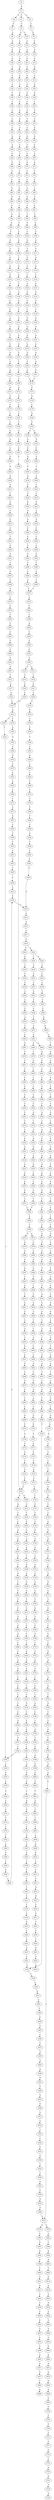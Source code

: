 strict digraph  {
	S0 -> S1 [ label = G ];
	S1 -> S2 [ label = A ];
	S1 -> S3 [ label = C ];
	S1 -> S4 [ label = G ];
	S2 -> S5 [ label = T ];
	S3 -> S6 [ label = T ];
	S4 -> S7 [ label = T ];
	S5 -> S8 [ label = A ];
	S6 -> S9 [ label = A ];
	S6 -> S10 [ label = C ];
	S7 -> S11 [ label = G ];
	S8 -> S12 [ label = A ];
	S9 -> S13 [ label = C ];
	S10 -> S14 [ label = C ];
	S11 -> S15 [ label = C ];
	S12 -> S16 [ label = A ];
	S13 -> S17 [ label = G ];
	S14 -> S18 [ label = A ];
	S15 -> S19 [ label = A ];
	S16 -> S20 [ label = A ];
	S17 -> S21 [ label = A ];
	S18 -> S22 [ label = C ];
	S19 -> S23 [ label = C ];
	S20 -> S24 [ label = A ];
	S21 -> S25 [ label = G ];
	S22 -> S26 [ label = C ];
	S23 -> S27 [ label = G ];
	S24 -> S28 [ label = C ];
	S25 -> S29 [ label = A ];
	S26 -> S30 [ label = G ];
	S27 -> S31 [ label = C ];
	S28 -> S32 [ label = T ];
	S29 -> S33 [ label = A ];
	S30 -> S34 [ label = G ];
	S31 -> S35 [ label = G ];
	S32 -> S36 [ label = T ];
	S33 -> S37 [ label = C ];
	S34 -> S38 [ label = A ];
	S35 -> S39 [ label = G ];
	S36 -> S40 [ label = T ];
	S37 -> S41 [ label = T ];
	S38 -> S42 [ label = C ];
	S39 -> S43 [ label = T ];
	S40 -> S44 [ label = G ];
	S41 -> S45 [ label = G ];
	S42 -> S46 [ label = G ];
	S43 -> S47 [ label = G ];
	S44 -> S48 [ label = C ];
	S45 -> S49 [ label = G ];
	S46 -> S50 [ label = T ];
	S47 -> S51 [ label = C ];
	S48 -> S52 [ label = C ];
	S49 -> S53 [ label = C ];
	S50 -> S54 [ label = C ];
	S51 -> S55 [ label = C ];
	S52 -> S56 [ label = G ];
	S53 -> S57 [ label = G ];
	S54 -> S58 [ label = G ];
	S55 -> S59 [ label = G ];
	S56 -> S60 [ label = T ];
	S57 -> S61 [ label = C ];
	S58 -> S62 [ label = T ];
	S59 -> S63 [ label = C ];
	S60 -> S64 [ label = A ];
	S61 -> S65 [ label = A ];
	S62 -> S66 [ label = G ];
	S63 -> S67 [ label = A ];
	S64 -> S68 [ label = G ];
	S65 -> S69 [ label = G ];
	S66 -> S70 [ label = A ];
	S67 -> S71 [ label = A ];
	S68 -> S72 [ label = C ];
	S69 -> S73 [ label = C ];
	S70 -> S74 [ label = C ];
	S71 -> S75 [ label = C ];
	S72 -> S76 [ label = C ];
	S73 -> S77 [ label = G ];
	S74 -> S78 [ label = C ];
	S75 -> S79 [ label = C ];
	S76 -> S80 [ label = G ];
	S77 -> S81 [ label = G ];
	S78 -> S82 [ label = G ];
	S79 -> S83 [ label = A ];
	S80 -> S84 [ label = G ];
	S81 -> S85 [ label = G ];
	S82 -> S86 [ label = G ];
	S83 -> S87 [ label = G ];
	S84 -> S88 [ label = T ];
	S85 -> S89 [ label = T ];
	S86 -> S90 [ label = T ];
	S87 -> S91 [ label = T ];
	S88 -> S92 [ label = G ];
	S89 -> S93 [ label = G ];
	S90 -> S94 [ label = C ];
	S91 -> S95 [ label = C ];
	S92 -> S96 [ label = A ];
	S93 -> S97 [ label = C ];
	S94 -> S98 [ label = G ];
	S95 -> S99 [ label = G ];
	S96 -> S100 [ label = C ];
	S97 -> S101 [ label = C ];
	S98 -> S102 [ label = C ];
	S99 -> S103 [ label = C ];
	S100 -> S104 [ label = G ];
	S101 -> S105 [ label = G ];
	S102 -> S106 [ label = G ];
	S103 -> S107 [ label = G ];
	S104 -> S108 [ label = T ];
	S105 -> S109 [ label = C ];
	S106 -> S110 [ label = T ];
	S107 -> S111 [ label = C ];
	S108 -> S112 [ label = G ];
	S109 -> S113 [ label = C ];
	S110 -> S114 [ label = A ];
	S111 -> S115 [ label = A ];
	S112 -> S116 [ label = G ];
	S113 -> S117 [ label = G ];
	S114 -> S118 [ label = G ];
	S115 -> S119 [ label = G ];
	S116 -> S120 [ label = G ];
	S117 -> S121 [ label = G ];
	S118 -> S122 [ label = C ];
	S119 -> S123 [ label = C ];
	S120 -> S124 [ label = T ];
	S121 -> S125 [ label = T ];
	S122 -> S126 [ label = C ];
	S123 -> S127 [ label = C ];
	S124 -> S128 [ label = A ];
	S125 -> S129 [ label = G ];
	S126 -> S130 [ label = G ];
	S127 -> S131 [ label = G ];
	S128 -> S132 [ label = C ];
	S129 -> S133 [ label = G ];
	S130 -> S134 [ label = C ];
	S131 -> S135 [ label = G ];
	S132 -> S136 [ label = T ];
	S133 -> S137 [ label = T ];
	S134 -> S138 [ label = T ];
	S135 -> S139 [ label = T ];
	S136 -> S140 [ label = A ];
	S137 -> S141 [ label = G ];
	S138 -> S142 [ label = G ];
	S139 -> S143 [ label = G ];
	S140 -> S144 [ label = T ];
	S141 -> S145 [ label = G ];
	S142 -> S146 [ label = G ];
	S143 -> S147 [ label = G ];
	S144 -> S148 [ label = T ];
	S145 -> S149 [ label = A ];
	S146 -> S150 [ label = A ];
	S147 -> S151 [ label = A ];
	S148 -> S152 [ label = G ];
	S149 -> S153 [ label = A ];
	S150 -> S154 [ label = A ];
	S151 -> S155 [ label = A ];
	S152 -> S156 [ label = G ];
	S153 -> S157 [ label = C ];
	S154 -> S158 [ label = G ];
	S155 -> S159 [ label = G ];
	S156 -> S160 [ label = A ];
	S157 -> S161 [ label = C ];
	S158 -> S162 [ label = A ];
	S159 -> S163 [ label = A ];
	S160 -> S164 [ label = A ];
	S161 -> S165 [ label = T ];
	S162 -> S166 [ label = A ];
	S163 -> S167 [ label = A ];
	S164 -> S168 [ label = C ];
	S165 -> S169 [ label = C ];
	S166 -> S170 [ label = C ];
	S167 -> S170 [ label = C ];
	S168 -> S171 [ label = G ];
	S169 -> S172 [ label = G ];
	S170 -> S173 [ label = G ];
	S171 -> S174 [ label = G ];
	S172 -> S175 [ label = G ];
	S173 -> S176 [ label = G ];
	S174 -> S177 [ label = T ];
	S175 -> S178 [ label = C ];
	S176 -> S179 [ label = C ];
	S177 -> S180 [ label = A ];
	S178 -> S181 [ label = A ];
	S179 -> S182 [ label = A ];
	S180 -> S183 [ label = C ];
	S181 -> S184 [ label = C ];
	S182 -> S185 [ label = C ];
	S183 -> S186 [ label = G ];
	S184 -> S187 [ label = G ];
	S185 -> S188 [ label = C ];
	S185 -> S189 [ label = T ];
	S186 -> S190 [ label = A ];
	S187 -> S191 [ label = C ];
	S188 -> S192 [ label = G ];
	S189 -> S193 [ label = G ];
	S190 -> S194 [ label = A ];
	S191 -> S195 [ label = G ];
	S192 -> S196 [ label = G ];
	S193 -> S197 [ label = G ];
	S194 -> S198 [ label = G ];
	S195 -> S199 [ label = C ];
	S196 -> S200 [ label = G ];
	S197 -> S201 [ label = G ];
	S198 -> S202 [ label = A ];
	S199 -> S203 [ label = G ];
	S200 -> S204 [ label = A ];
	S201 -> S205 [ label = A ];
	S202 -> S206 [ label = A ];
	S203 -> S207 [ label = C ];
	S203 -> S208 [ label = G ];
	S204 -> S209 [ label = A ];
	S205 -> S210 [ label = A ];
	S206 -> S211 [ label = G ];
	S207 -> S212 [ label = G ];
	S208 -> S213 [ label = C ];
	S209 -> S214 [ label = T ];
	S210 -> S215 [ label = C ];
	S211 -> S216 [ label = T ];
	S212 -> S217 [ label = T ];
	S213 -> S218 [ label = T ];
	S214 -> S219 [ label = T ];
	S215 -> S220 [ label = T ];
	S216 -> S221 [ label = G ];
	S217 -> S222 [ label = C ];
	S218 -> S223 [ label = G ];
	S219 -> S224 [ label = G ];
	S220 -> S225 [ label = G ];
	S221 -> S226 [ label = T ];
	S222 -> S227 [ label = G ];
	S223 -> S228 [ label = G ];
	S224 -> S229 [ label = A ];
	S225 -> S230 [ label = G ];
	S226 -> S231 [ label = C ];
	S227 -> S232 [ label = A ];
	S228 -> S233 [ label = A ];
	S229 -> S234 [ label = A ];
	S230 -> S235 [ label = A ];
	S231 -> S236 [ label = C ];
	S232 -> S237 [ label = C ];
	S233 -> S238 [ label = A ];
	S234 -> S239 [ label = C ];
	S235 -> S240 [ label = C ];
	S236 -> S241 [ label = T ];
	S237 -> S242 [ label = G ];
	S238 -> S243 [ label = T ];
	S239 -> S244 [ label = C ];
	S240 -> S245 [ label = C ];
	S241 -> S246 [ label = G ];
	S242 -> S247 [ label = C ];
	S243 -> S248 [ label = G ];
	S244 -> S249 [ label = C ];
	S245 -> S250 [ label = C ];
	S246 -> S251 [ label = G ];
	S247 -> S252 [ label = G ];
	S248 -> S253 [ label = G ];
	S249 -> S254 [ label = G ];
	S250 -> S255 [ label = G ];
	S251 -> S256 [ label = C ];
	S252 -> S257 [ label = C ];
	S253 -> S258 [ label = G ];
	S254 -> S259 [ label = T ];
	S255 -> S260 [ label = T ];
	S256 -> S261 [ label = C ];
	S257 -> S262 [ label = C ];
	S258 -> S263 [ label = G ];
	S259 -> S264 [ label = C ];
	S260 -> S265 [ label = C ];
	S261 -> S266 [ label = T ];
	S262 -> S267 [ label = T ];
	S263 -> S268 [ label = T ];
	S264 -> S269 [ label = T ];
	S265 -> S270 [ label = T ];
	S266 -> S271 [ label = G ];
	S267 -> S272 [ label = C ];
	S268 -> S273 [ label = C ];
	S269 -> S274 [ label = C ];
	S270 -> S274 [ label = C ];
	S271 -> S275 [ label = G ];
	S272 -> S276 [ label = G ];
	S273 -> S277 [ label = C ];
	S274 -> S278 [ label = G ];
	S275 -> S279 [ label = G ];
	S276 -> S280 [ label = G ];
	S277 -> S281 [ label = G ];
	S278 -> S282 [ label = G ];
	S279 -> S283 [ label = T ];
	S280 -> S284 [ label = G ];
	S281 -> S285 [ label = C ];
	S282 -> S286 [ label = C ];
	S283 -> S287 [ label = C ];
	S284 -> S288 [ label = C ];
	S285 -> S289 [ label = C ];
	S286 -> S290 [ label = A ];
	S287 -> S291 [ label = C ];
	S288 -> S292 [ label = T ];
	S289 -> S293 [ label = G ];
	S290 -> S294 [ label = C ];
	S291 -> S295 [ label = C ];
	S292 -> S296 [ label = C ];
	S293 -> S297 [ label = G ];
	S294 -> S298 [ label = C ];
	S295 -> S299 [ label = G ];
	S296 -> S300 [ label = A ];
	S297 -> S301 [ label = A ];
	S298 -> S302 [ label = G ];
	S299 -> S303 [ label = A ];
	S300 -> S304 [ label = C ];
	S301 -> S305 [ label = A ];
	S302 -> S306 [ label = A ];
	S303 -> S307 [ label = G ];
	S304 -> S308 [ label = G ];
	S305 -> S309 [ label = C ];
	S306 -> S310 [ label = G ];
	S306 -> S311 [ label = A ];
	S307 -> S312 [ label = T ];
	S308 -> S313 [ label = T ];
	S309 -> S314 [ label = T ];
	S310 -> S315 [ label = T ];
	S311 -> S316 [ label = T ];
	S312 -> S317 [ label = C ];
	S313 -> S318 [ label = C ];
	S314 -> S319 [ label = G ];
	S315 -> S320 [ label = C ];
	S316 -> S321 [ label = G ];
	S317 -> S322 [ label = C ];
	S318 -> S323 [ label = C ];
	S319 -> S324 [ label = C ];
	S320 -> S325 [ label = C ];
	S321 -> S326 [ label = T ];
	S322 -> S327 [ label = A ];
	S323 -> S328 [ label = A ];
	S324 -> S329 [ label = A ];
	S325 -> S327 [ label = A ];
	S326 -> S330 [ label = A ];
	S327 -> S331 [ label = G ];
	S328 -> S332 [ label = G ];
	S329 -> S333 [ label = A ];
	S330 -> S334 [ label = G ];
	S331 -> S335 [ label = T ];
	S331 -> S336 [ label = C ];
	S332 -> S337 [ label = C ];
	S333 -> S338 [ label = C ];
	S334 -> S339 [ label = T ];
	S335 -> S340 [ label = A ];
	S336 -> S341 [ label = T ];
	S337 -> S342 [ label = T ];
	S338 -> S343 [ label = C ];
	S339 -> S344 [ label = T ];
	S340 -> S345 [ label = G ];
	S341 -> S346 [ label = T ];
	S342 -> S346 [ label = T ];
	S343 -> S347 [ label = A ];
	S344 -> S348 [ label = T ];
	S345 -> S349 [ label = G ];
	S346 -> S350 [ label = C ];
	S347 -> S351 [ label = G ];
	S348 -> S352 [ label = C ];
	S349 -> S353 [ label = G ];
	S350 -> S354 [ label = A ];
	S351 -> S355 [ label = A ];
	S352 -> S356 [ label = A ];
	S353 -> S357 [ label = T ];
	S354 -> S358 [ label = C ];
	S355 -> S359 [ label = A ];
	S356 -> S360 [ label = C ];
	S357 -> S361 [ label = C ];
	S358 -> S362 [ label = G ];
	S359 -> S363 [ label = C ];
	S360 -> S364 [ label = T ];
	S361 -> S365 [ label = A ];
	S362 -> S366 [ label = C ];
	S363 -> S367 [ label = A ];
	S364 -> S368 [ label = C ];
	S365 -> S369 [ label = C ];
	S366 -> S370 [ label = C ];
	S367 -> S371 [ label = G ];
	S368 -> S372 [ label = C ];
	S369 -> S373 [ label = T ];
	S370 -> S374 [ label = C ];
	S371 -> S375 [ label = C ];
	S372 -> S376 [ label = T ];
	S373 -> S377 [ label = C ];
	S374 -> S378 [ label = T ];
	S375 -> S379 [ label = C ];
	S376 -> S380 [ label = T ];
	S377 -> S381 [ label = G ];
	S378 -> S382 [ label = T ];
	S379 -> S383 [ label = G ];
	S380 -> S384 [ label = T ];
	S381 -> S385 [ label = C ];
	S382 -> S386 [ label = C ];
	S383 -> S387 [ label = T ];
	S384 -> S388 [ label = C ];
	S385 -> S389 [ label = T ];
	S386 -> S390 [ label = A ];
	S387 -> S391 [ label = C ];
	S388 -> S392 [ label = A ];
	S389 -> S393 [ label = T ];
	S390 -> S394 [ label = T ];
	S391 -> S395 [ label = C ];
	S392 -> S396 [ label = T ];
	S393 -> S397 [ label = C ];
	S394 -> S398 [ label = C ];
	S395 -> S399 [ label = T ];
	S396 -> S400 [ label = C ];
	S397 -> S401 [ label = A ];
	S398 -> S402 [ label = C ];
	S399 -> S403 [ label = C ];
	S400 -> S404 [ label = C ];
	S401 -> S405 [ label = T ];
	S402 -> S406 [ label = A ];
	S403 -> S407 [ label = T ];
	S404 -> S408 [ label = A ];
	S405 -> S409 [ label = C ];
	S406 -> S410 [ label = G ];
	S407 -> S411 [ label = G ];
	S408 -> S410 [ label = G ];
	S409 -> S412 [ label = C ];
	S410 -> S413 [ label = A ];
	S411 -> S414 [ label = T ];
	S412 -> S406 [ label = A ];
	S413 -> S415 [ label = A ];
	S414 -> S416 [ label = C ];
	S415 -> S417 [ label = C ];
	S416 -> S418 [ label = G ];
	S417 -> S419 [ label = C ];
	S418 -> S420 [ label = T ];
	S419 -> S421 [ label = A ];
	S419 -> S422 [ label = G ];
	S420 -> S423 [ label = G ];
	S421 -> S424 [ label = G ];
	S421 -> S425 [ label = C ];
	S422 -> S426 [ label = G ];
	S423 -> S427 [ label = G ];
	S424 -> S428 [ label = A ];
	S425 -> S429 [ label = C ];
	S426 -> S430 [ label = A ];
	S427 -> S431 [ label = T ];
	S428 -> S432 [ label = C ];
	S429 -> S433 [ label = A ];
	S430 -> S434 [ label = C ];
	S431 -> S435 [ label = A ];
	S432 -> S436 [ label = T ];
	S433 -> S437 [ label = C ];
	S434 -> S438 [ label = G ];
	S435 -> S439 [ label = C ];
	S436 -> S440 [ label = C ];
	S437 -> S441 [ label = C ];
	S438 -> S442 [ label = C ];
	S439 -> S443 [ label = C ];
	S440 -> S444 [ label = C ];
	S441 -> S445 [ label = C ];
	S442 -> S446 [ label = C ];
	S443 -> S447 [ label = G ];
	S444 -> S448 [ label = C ];
	S445 -> S449 [ label = C ];
	S446 -> S450 [ label = C ];
	S447 -> S451 [ label = G ];
	S448 -> S452 [ label = A ];
	S449 -> S453 [ label = T ];
	S450 -> S454 [ label = A ];
	S451 -> S455 [ label = T ];
	S452 -> S456 [ label = T ];
	S453 -> S457 [ label = T ];
	S454 -> S458 [ label = T ];
	S455 -> S459 [ label = G ];
	S456 -> S460 [ label = C ];
	S457 -> S461 [ label = C ];
	S458 -> S462 [ label = C ];
	S459 -> S463 [ label = G ];
	S460 -> S464 [ label = T ];
	S461 -> S465 [ label = C ];
	S461 -> S466 [ label = G ];
	S462 -> S467 [ label = G ];
	S463 -> S468 [ label = T ];
	S464 -> S469 [ label = G ];
	S465 -> S470 [ label = T ];
	S466 -> S471 [ label = A ];
	S467 -> S472 [ label = T ];
	S468 -> S473 [ label = T ];
	S469 -> S474 [ label = C ];
	S470 -> S475 [ label = G ];
	S471 -> S476 [ label = T ];
	S472 -> S477 [ label = C ];
	S473 -> S478 [ label = A ];
	S474 -> S479 [ label = C ];
	S475 -> S480 [ label = T ];
	S476 -> S481 [ label = C ];
	S477 -> S482 [ label = C ];
	S478 -> S483 [ label = G ];
	S479 -> S484 [ label = A ];
	S480 -> S485 [ label = C ];
	S481 -> S486 [ label = G ];
	S482 -> S487 [ label = T ];
	S483 -> S488 [ label = A ];
	S484 -> S489 [ label = G ];
	S485 -> S490 [ label = C ];
	S486 -> S491 [ label = T ];
	S487 -> S492 [ label = C ];
	S488 -> S493 [ label = A ];
	S489 -> S494 [ label = T ];
	S490 -> S495 [ label = T ];
	S491 -> S496 [ label = T ];
	S492 -> S497 [ label = T ];
	S493 -> S498 [ label = G ];
	S494 -> S499 [ label = C ];
	S495 -> S500 [ label = T ];
	S496 -> S501 [ label = T ];
	S497 -> S502 [ label = T ];
	S498 -> S503 [ label = G ];
	S499 -> S504 [ label = G ];
	S500 -> S505 [ label = G ];
	S501 -> S506 [ label = G ];
	S502 -> S507 [ label = C ];
	S503 -> S508 [ label = G ];
	S504 -> S509 [ label = T ];
	S505 -> S510 [ label = T ];
	S506 -> S511 [ label = T ];
	S507 -> S512 [ label = T ];
	S508 -> S513 [ label = G ];
	S509 -> S514 [ label = A ];
	S510 -> S515 [ label = A ];
	S511 -> S516 [ label = A ];
	S512 -> S517 [ label = C ];
	S513 -> S518 [ label = G ];
	S514 -> S519 [ label = A ];
	S515 -> S520 [ label = G ];
	S516 -> S521 [ label = G ];
	S517 -> S522 [ label = G ];
	S518 -> S523 [ label = T ];
	S519 -> S524 [ label = G ];
	S520 -> S525 [ label = G ];
	S521 -> S526 [ label = G ];
	S522 -> S527 [ label = G ];
	S523 -> S528 [ label = C ];
	S524 -> S529 [ label = A ];
	S525 -> S530 [ label = A ];
	S526 -> S531 [ label = A ];
	S527 -> S532 [ label = A ];
	S528 -> S533 [ label = C ];
	S529 -> S534 [ label = C ];
	S530 -> S535 [ label = G ];
	S531 -> S536 [ label = A ];
	S532 -> S537 [ label = G ];
	S533 -> S538 [ label = G ];
	S534 -> S539 [ label = G ];
	S535 -> S540 [ label = A ];
	S536 -> S541 [ label = A ];
	S537 -> S542 [ label = A ];
	S538 -> S543 [ label = T ];
	S539 -> S544 [ label = G ];
	S540 -> S545 [ label = G ];
	S541 -> S546 [ label = G ];
	S542 -> S547 [ label = G ];
	S543 -> S548 [ label = C ];
	S544 -> S549 [ label = C ];
	S545 -> S550 [ label = G ];
	S546 -> S551 [ label = G ];
	S547 -> S552 [ label = G ];
	S548 -> S553 [ label = G ];
	S549 -> S554 [ label = T ];
	S550 -> S555 [ label = T ];
	S551 -> S556 [ label = T ];
	S552 -> S557 [ label = T ];
	S553 -> S558 [ label = G ];
	S554 -> S559 [ label = C ];
	S555 -> S560 [ label = C ];
	S556 -> S561 [ label = C ];
	S557 -> S560 [ label = C ];
	S558 -> S562 [ label = A ];
	S559 -> S563 [ label = T ];
	S560 -> S564 [ label = C ];
	S561 -> S565 [ label = C ];
	S562 -> S566 [ label = A ];
	S563 -> S567 [ label = C ];
	S564 -> S568 [ label = C ];
	S565 -> S569 [ label = C ];
	S566 -> S570 [ label = C ];
	S567 -> S571 [ label = G ];
	S568 -> S572 [ label = A ];
	S568 -> S573 [ label = G ];
	S569 -> S574 [ label = G ];
	S570 -> S575 [ label = A ];
	S570 -> S576 [ label = T ];
	S571 -> S577 [ label = A ];
	S572 -> S578 [ label = G ];
	S573 -> S579 [ label = G ];
	S574 -> S580 [ label = A ];
	S575 -> S581 [ label = G ];
	S576 -> S582 [ label = A ];
	S577 -> S583 [ label = A ];
	S578 -> S584 [ label = A ];
	S579 -> S585 [ label = A ];
	S580 -> S586 [ label = A ];
	S581 -> S587 [ label = G ];
	S582 -> S588 [ label = C ];
	S583 -> S589 [ label = G ];
	S584 -> S590 [ label = G ];
	S585 -> S591 [ label = G ];
	S586 -> S592 [ label = G ];
	S587 -> S593 [ label = A ];
	S588 -> S594 [ label = A ];
	S589 -> S595 [ label = T ];
	S590 -> S596 [ label = C ];
	S591 -> S597 [ label = G ];
	S592 -> S598 [ label = T ];
	S593 -> S599 [ label = A ];
	S594 -> S600 [ label = A ];
	S595 -> S601 [ label = C ];
	S596 -> S602 [ label = C ];
	S597 -> S603 [ label = C ];
	S598 -> S604 [ label = C ];
	S599 -> S605 [ label = T ];
	S600 -> S606 [ label = C ];
	S601 -> S607 [ label = G ];
	S602 -> S608 [ label = A ];
	S603 -> S609 [ label = G ];
	S604 -> S610 [ label = G ];
	S605 -> S611 [ label = A ];
	S606 -> S612 [ label = G ];
	S607 -> S613 [ label = C ];
	S608 -> S614 [ label = C ];
	S609 -> S615 [ label = T ];
	S610 -> S616 [ label = A ];
	S611 -> S617 [ label = G ];
	S612 -> S618 [ label = A ];
	S613 -> S619 [ label = G ];
	S614 -> S620 [ label = G ];
	S615 -> S621 [ label = G ];
	S616 -> S622 [ label = G ];
	S617 -> S623 [ label = T ];
	S618 -> S624 [ label = A ];
	S619 -> S625 [ label = G ];
	S620 -> S626 [ label = G ];
	S621 -> S627 [ label = G ];
	S622 -> S628 [ label = G ];
	S623 -> S629 [ label = C ];
	S624 -> S630 [ label = A ];
	S625 -> S631 [ label = C ];
	S626 -> S632 [ label = T ];
	S627 -> S633 [ label = T ];
	S628 -> S634 [ label = T ];
	S629 -> S635 [ label = T ];
	S630 -> S636 [ label = A ];
	S631 -> S637 [ label = T ];
	S632 -> S638 [ label = T ];
	S633 -> S639 [ label = A ];
	S634 -> S640 [ label = A ];
	S635 -> S641 [ label = C ];
	S636 -> S642 [ label = C ];
	S637 -> S643 [ label = A ];
	S638 -> S644 [ label = A ];
	S639 -> S645 [ label = T ];
	S640 -> S646 [ label = T ];
	S641 -> S647 [ label = T ];
	S642 -> S648 [ label = A ];
	S643 -> S649 [ label = T ];
	S644 -> S650 [ label = C ];
	S645 -> S651 [ label = G ];
	S646 -> S652 [ label = A ];
	S647 -> S653 [ label = C ];
	S648 -> S654 [ label = G ];
	S649 -> S655 [ label = A ];
	S650 -> S656 [ label = T ];
	S651 -> S657 [ label = A ];
	S652 -> S658 [ label = A ];
	S653 -> S659 [ label = T ];
	S654 -> S660 [ label = A ];
	S655 -> S661 [ label = G ];
	S656 -> S662 [ label = G ];
	S657 -> S663 [ label = G ];
	S658 -> S664 [ label = G ];
	S659 -> S665 [ label = G ];
	S660 -> S666 [ label = A ];
	S661 -> S667 [ label = T ];
	S662 -> S668 [ label = C ];
	S663 -> S669 [ label = C ];
	S664 -> S670 [ label = T ];
	S665 -> S671 [ label = A ];
	S666 -> S672 [ label = G ];
	S667 -> S673 [ label = A ];
	S668 -> S674 [ label = A ];
	S669 -> S675 [ label = G ];
	S670 -> S676 [ label = C ];
	S671 -> S677 [ label = G ];
	S672 -> S678 [ label = G ];
	S673 -> S679 [ label = G ];
	S674 -> S680 [ label = G ];
	S675 -> S681 [ label = G ];
	S676 -> S682 [ label = G ];
	S677 -> S683 [ label = T ];
	S678 -> S684 [ label = G ];
	S679 -> S685 [ label = C ];
	S680 -> S686 [ label = A ];
	S681 -> S687 [ label = T ];
	S682 -> S688 [ label = T ];
	S683 -> S689 [ label = A ];
	S684 -> S690 [ label = G ];
	S685 -> S691 [ label = C ];
	S686 -> S692 [ label = C ];
	S687 -> S693 [ label = C ];
	S688 -> S694 [ label = G ];
	S690 -> S695 [ label = T ];
	S691 -> S696 [ label = G ];
	S692 -> S697 [ label = G ];
	S693 -> S698 [ label = G ];
	S694 -> S699 [ label = G ];
	S695 -> S700 [ label = C ];
	S696 -> S701 [ label = A ];
	S697 -> S702 [ label = G ];
	S698 -> S703 [ label = C ];
	S699 -> S704 [ label = T ];
	S700 -> S705 [ label = T ];
	S701 -> S706 [ label = A ];
	S702 -> S707 [ label = A ];
	S703 -> S708 [ label = A ];
	S704 -> S435 [ label = A ];
	S705 -> S709 [ label = C ];
	S706 -> S710 [ label = A ];
	S707 -> S711 [ label = C ];
	S708 -> S712 [ label = C ];
	S709 -> S713 [ label = T ];
	S710 -> S714 [ label = C ];
	S711 -> S715 [ label = A ];
	S712 -> S716 [ label = G ];
	S713 -> S717 [ label = C ];
	S714 -> S718 [ label = C ];
	S715 -> S719 [ label = C ];
	S716 -> S720 [ label = C ];
	S717 -> S721 [ label = G ];
	S718 -> S722 [ label = C ];
	S719 -> S723 [ label = A ];
	S720 -> S724 [ label = G ];
	S721 -> S725 [ label = T ];
	S722 -> S726 [ label = C ];
	S723 -> S727 [ label = C ];
	S724 -> S728 [ label = C ];
	S725 -> S729 [ label = G ];
	S726 -> S730 [ label = G ];
	S727 -> S731 [ label = C ];
	S728 -> S203 [ label = G ];
	S729 -> S732 [ label = G ];
	S730 -> S733 [ label = A ];
	S731 -> S734 [ label = T ];
	S732 -> S735 [ label = T ];
	S733 -> S736 [ label = C ];
	S734 -> S737 [ label = C ];
	S735 -> S738 [ label = A ];
	S736 -> S739 [ label = T ];
	S737 -> S740 [ label = T ];
	S739 -> S741 [ label = A ];
	S740 -> S742 [ label = A ];
	S741 -> S743 [ label = G ];
	S742 -> S744 [ label = G ];
	S743 -> S745 [ label = A ];
	S744 -> S746 [ label = A ];
	S745 -> S747 [ label = A ];
	S746 -> S748 [ label = A ];
	S747 -> S749 [ label = T ];
	S748 -> S750 [ label = C ];
	S749 -> S751 [ label = C ];
	S750 -> S752 [ label = G ];
	S751 -> S753 [ label = G ];
	S752 -> S754 [ label = A ];
	S753 -> S755 [ label = G ];
	S754 -> S756 [ label = G ];
	S755 -> S757 [ label = G ];
	S756 -> S758 [ label = G ];
	S757 -> S759 [ label = T ];
	S758 -> S760 [ label = T ];
	S759 -> S761 [ label = A ];
	S760 -> S762 [ label = G ];
	S761 -> S763 [ label = T ];
	S762 -> S764 [ label = T ];
	S763 -> S765 [ label = C ];
	S764 -> S766 [ label = C ];
	S765 -> S767 [ label = C ];
	S766 -> S768 [ label = C ];
	S767 -> S769 [ label = C ];
	S768 -> S770 [ label = C ];
	S769 -> S771 [ label = G ];
	S770 -> S772 [ label = T ];
	S771 -> S773 [ label = A ];
	S772 -> S774 [ label = G ];
	S773 -> S775 [ label = A ];
	S774 -> S776 [ label = T ];
	S775 -> S777 [ label = A ];
	S776 -> S778 [ label = C ];
	S777 -> S779 [ label = G ];
	S778 -> S780 [ label = C ];
	S779 -> S781 [ label = T ];
	S780 -> S782 [ label = T ];
	S781 -> S783 [ label = G ];
	S782 -> S784 [ label = A ];
	S783 -> S785 [ label = T ];
	S784 -> S786 [ label = C ];
	S785 -> S787 [ label = C ];
	S786 -> S788 [ label = T ];
	S787 -> S789 [ label = G ];
	S788 -> S790 [ label = A ];
	S789 -> S791 [ label = T ];
	S790 -> S792 [ label = C ];
	S791 -> S793 [ label = C ];
	S792 -> S794 [ label = C ];
	S793 -> S795 [ label = G ];
	S794 -> S796 [ label = A ];
	S795 -> S797 [ label = G ];
	S796 -> S798 [ label = G ];
	S797 -> S799 [ label = A ];
	S798 -> S800 [ label = G ];
	S799 -> S801 [ label = A ];
	S800 -> S802 [ label = A ];
	S801 -> S570 [ label = C ];
	S802 -> S803 [ label = G ];
	S803 -> S804 [ label = A ];
	S804 -> S805 [ label = G ];
	S805 -> S806 [ label = T ];
	S806 -> S807 [ label = C ];
	S807 -> S808 [ label = A ];
	S808 -> S809 [ label = G ];
	S809 -> S810 [ label = G ];
	S810 -> S811 [ label = A ];
	S811 -> S812 [ label = C ];
	S812 -> S813 [ label = C ];
	S813 -> S814 [ label = A ];
	S814 -> S815 [ label = G ];
	S815 -> S816 [ label = T ];
	S816 -> S817 [ label = C ];
	S817 -> S818 [ label = T ];
	S818 -> S819 [ label = C ];
	S819 -> S820 [ label = T ];
	S820 -> S821 [ label = G ];
	S821 -> S822 [ label = T ];
	S822 -> S823 [ label = A ];
}
